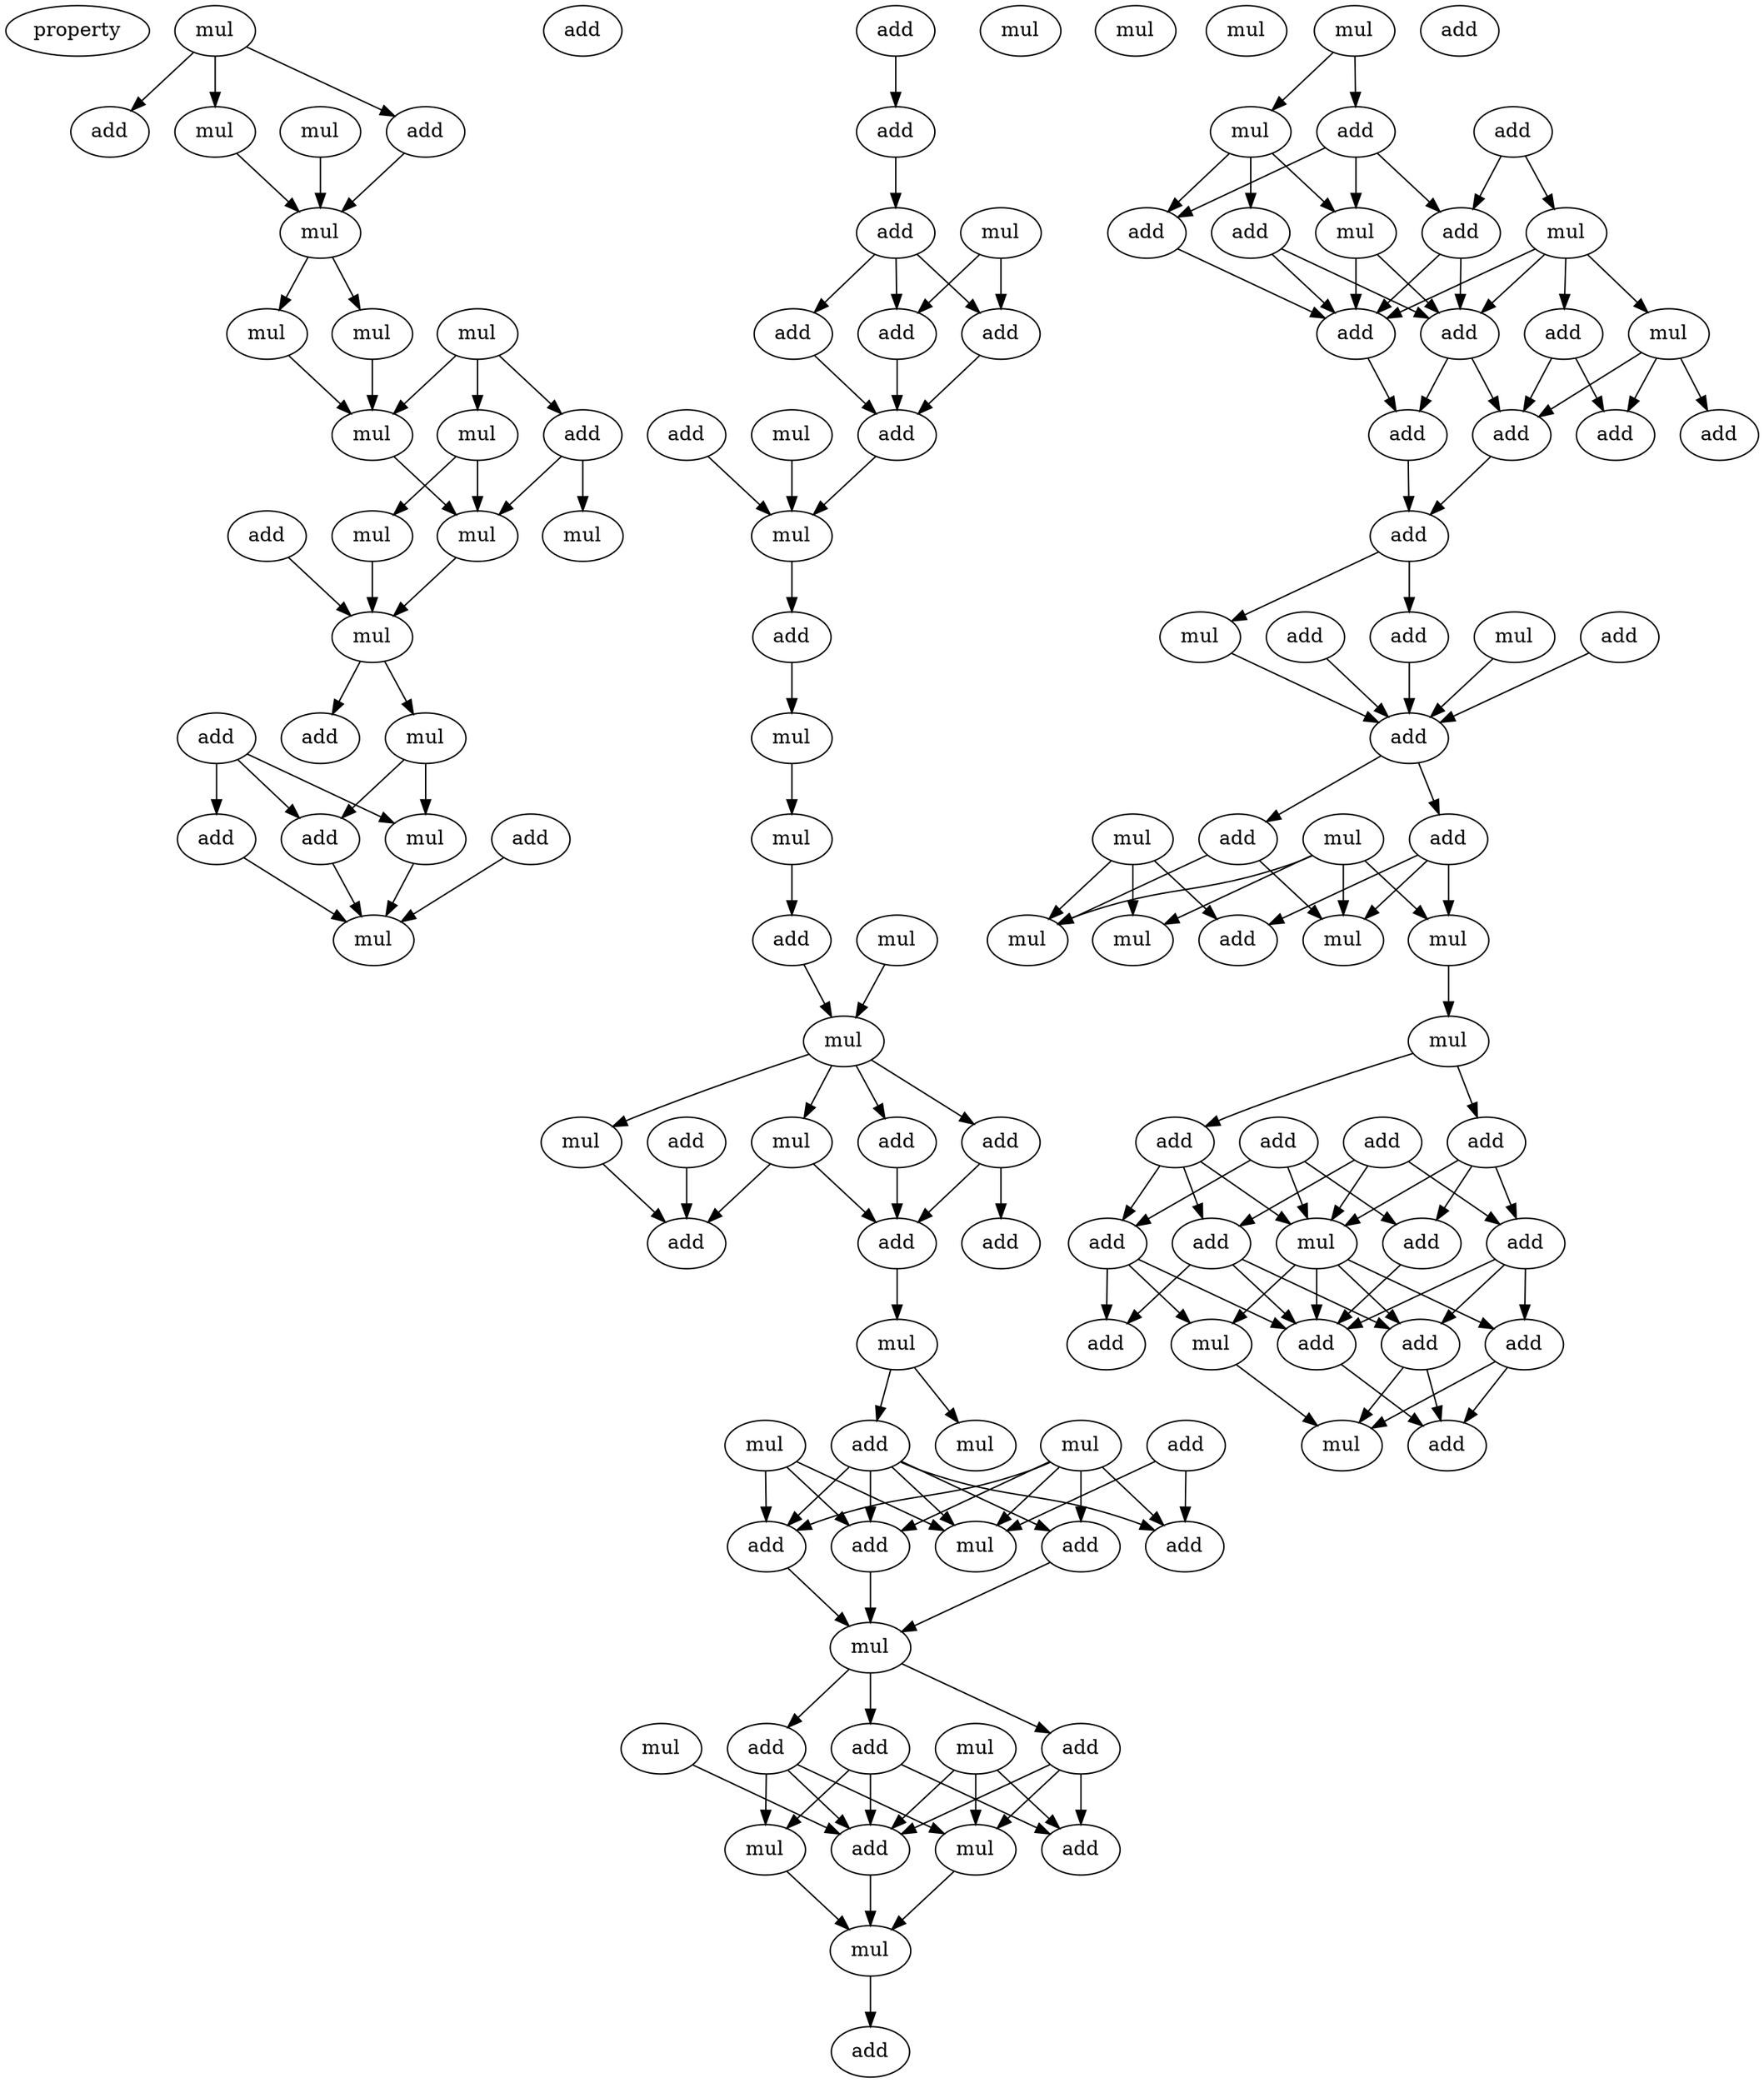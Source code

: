 digraph {
    node [fontcolor=black]
    property [mul=2,lf=1.5]
    0 [ label = mul ];
    1 [ label = add ];
    2 [ label = add ];
    3 [ label = mul ];
    4 [ label = mul ];
    5 [ label = mul ];
    6 [ label = mul ];
    7 [ label = mul ];
    8 [ label = mul ];
    9 [ label = mul ];
    10 [ label = add ];
    11 [ label = mul ];
    12 [ label = mul ];
    13 [ label = mul ];
    14 [ label = add ];
    15 [ label = mul ];
    16 [ label = mul ];
    17 [ label = mul ];
    18 [ label = add ];
    19 [ label = add ];
    20 [ label = add ];
    21 [ label = add ];
    22 [ label = mul ];
    23 [ label = add ];
    24 [ label = add ];
    25 [ label = mul ];
    26 [ label = add ];
    27 [ label = add ];
    28 [ label = mul ];
    29 [ label = add ];
    30 [ label = mul ];
    31 [ label = add ];
    32 [ label = add ];
    33 [ label = add ];
    34 [ label = add ];
    35 [ label = mul ];
    36 [ label = add ];
    37 [ label = mul ];
    38 [ label = add ];
    39 [ label = mul ];
    40 [ label = mul ];
    41 [ label = mul ];
    42 [ label = mul ];
    43 [ label = add ];
    44 [ label = mul ];
    45 [ label = mul ];
    46 [ label = mul ];
    47 [ label = add ];
    48 [ label = add ];
    49 [ label = add ];
    50 [ label = mul ];
    51 [ label = add ];
    52 [ label = add ];
    53 [ label = add ];
    54 [ label = mul ];
    55 [ label = add ];
    56 [ label = mul ];
    57 [ label = add ];
    58 [ label = mul ];
    59 [ label = mul ];
    60 [ label = add ];
    61 [ label = mul ];
    62 [ label = add ];
    63 [ label = add ];
    64 [ label = add ];
    65 [ label = mul ];
    66 [ label = add ];
    67 [ label = add ];
    68 [ label = add ];
    69 [ label = mul ];
    70 [ label = mul ];
    71 [ label = add ];
    72 [ label = mul ];
    73 [ label = mul ];
    74 [ label = add ];
    75 [ label = mul ];
    76 [ label = add ];
    77 [ label = mul ];
    78 [ label = mul ];
    79 [ label = add ];
    80 [ label = add ];
    81 [ label = add ];
    82 [ label = add ];
    83 [ label = mul ];
    84 [ label = add ];
    85 [ label = mul ];
    86 [ label = add ];
    87 [ label = add ];
    88 [ label = add ];
    89 [ label = mul ];
    90 [ label = add ];
    91 [ label = add ];
    92 [ label = add ];
    93 [ label = add ];
    94 [ label = add ];
    95 [ label = add ];
    96 [ label = add ];
    97 [ label = add ];
    98 [ label = mul ];
    99 [ label = mul ];
    100 [ label = add ];
    101 [ label = add ];
    102 [ label = add ];
    103 [ label = mul ];
    104 [ label = add ];
    105 [ label = mul ];
    106 [ label = mul ];
    107 [ label = mul ];
    108 [ label = add ];
    109 [ label = mul ];
    110 [ label = mul ];
    111 [ label = mul ];
    112 [ label = add ];
    113 [ label = add ];
    114 [ label = add ];
    115 [ label = add ];
    116 [ label = add ];
    117 [ label = mul ];
    118 [ label = add ];
    119 [ label = add ];
    120 [ label = add ];
    121 [ label = mul ];
    122 [ label = add ];
    123 [ label = add ];
    124 [ label = add ];
    125 [ label = add ];
    126 [ label = add ];
    127 [ label = mul ];
    0 -> 1 [ name = 0 ];
    0 -> 2 [ name = 1 ];
    0 -> 4 [ name = 2 ];
    1 -> 5 [ name = 3 ];
    3 -> 5 [ name = 4 ];
    4 -> 5 [ name = 5 ];
    5 -> 6 [ name = 6 ];
    5 -> 8 [ name = 7 ];
    6 -> 9 [ name = 8 ];
    7 -> 9 [ name = 9 ];
    7 -> 10 [ name = 10 ];
    7 -> 11 [ name = 11 ];
    8 -> 9 [ name = 12 ];
    9 -> 13 [ name = 13 ];
    10 -> 12 [ name = 14 ];
    10 -> 13 [ name = 15 ];
    11 -> 13 [ name = 16 ];
    11 -> 15 [ name = 17 ];
    13 -> 16 [ name = 18 ];
    14 -> 16 [ name = 19 ];
    15 -> 16 [ name = 20 ];
    16 -> 17 [ name = 21 ];
    16 -> 18 [ name = 22 ];
    17 -> 22 [ name = 23 ];
    17 -> 23 [ name = 24 ];
    19 -> 20 [ name = 25 ];
    19 -> 22 [ name = 26 ];
    19 -> 23 [ name = 27 ];
    20 -> 25 [ name = 28 ];
    22 -> 25 [ name = 29 ];
    23 -> 25 [ name = 30 ];
    24 -> 25 [ name = 31 ];
    26 -> 27 [ name = 32 ];
    27 -> 29 [ name = 33 ];
    28 -> 32 [ name = 34 ];
    28 -> 33 [ name = 35 ];
    29 -> 31 [ name = 36 ];
    29 -> 32 [ name = 37 ];
    29 -> 33 [ name = 38 ];
    31 -> 36 [ name = 39 ];
    32 -> 36 [ name = 40 ];
    33 -> 36 [ name = 41 ];
    34 -> 37 [ name = 42 ];
    35 -> 37 [ name = 43 ];
    36 -> 37 [ name = 44 ];
    37 -> 38 [ name = 45 ];
    38 -> 39 [ name = 46 ];
    39 -> 42 [ name = 47 ];
    42 -> 43 [ name = 48 ];
    43 -> 45 [ name = 49 ];
    44 -> 45 [ name = 50 ];
    45 -> 46 [ name = 51 ];
    45 -> 48 [ name = 52 ];
    45 -> 49 [ name = 53 ];
    45 -> 50 [ name = 54 ];
    46 -> 51 [ name = 55 ];
    46 -> 53 [ name = 56 ];
    47 -> 51 [ name = 57 ];
    48 -> 53 [ name = 58 ];
    49 -> 52 [ name = 59 ];
    49 -> 53 [ name = 60 ];
    50 -> 51 [ name = 61 ];
    53 -> 54 [ name = 62 ];
    54 -> 56 [ name = 63 ];
    54 -> 57 [ name = 64 ];
    55 -> 61 [ name = 65 ];
    55 -> 62 [ name = 66 ];
    57 -> 60 [ name = 67 ];
    57 -> 61 [ name = 68 ];
    57 -> 62 [ name = 69 ];
    57 -> 63 [ name = 70 ];
    57 -> 64 [ name = 71 ];
    58 -> 60 [ name = 72 ];
    58 -> 61 [ name = 73 ];
    58 -> 63 [ name = 74 ];
    59 -> 60 [ name = 75 ];
    59 -> 61 [ name = 76 ];
    59 -> 62 [ name = 77 ];
    59 -> 63 [ name = 78 ];
    59 -> 64 [ name = 79 ];
    60 -> 65 [ name = 80 ];
    63 -> 65 [ name = 81 ];
    64 -> 65 [ name = 82 ];
    65 -> 66 [ name = 83 ];
    65 -> 67 [ name = 84 ];
    65 -> 68 [ name = 85 ];
    66 -> 72 [ name = 86 ];
    66 -> 73 [ name = 87 ];
    66 -> 74 [ name = 88 ];
    67 -> 71 [ name = 89 ];
    67 -> 72 [ name = 90 ];
    67 -> 74 [ name = 91 ];
    68 -> 71 [ name = 92 ];
    68 -> 73 [ name = 93 ];
    68 -> 74 [ name = 94 ];
    69 -> 71 [ name = 95 ];
    69 -> 72 [ name = 96 ];
    69 -> 74 [ name = 97 ];
    70 -> 74 [ name = 98 ];
    72 -> 75 [ name = 99 ];
    73 -> 75 [ name = 100 ];
    74 -> 75 [ name = 101 ];
    75 -> 76 [ name = 102 ];
    77 -> 78 [ name = 103 ];
    77 -> 79 [ name = 104 ];
    78 -> 81 [ name = 105 ];
    78 -> 83 [ name = 106 ];
    78 -> 84 [ name = 107 ];
    79 -> 82 [ name = 108 ];
    79 -> 83 [ name = 109 ];
    79 -> 84 [ name = 110 ];
    80 -> 82 [ name = 111 ];
    80 -> 85 [ name = 112 ];
    81 -> 86 [ name = 113 ];
    81 -> 87 [ name = 114 ];
    82 -> 86 [ name = 115 ];
    82 -> 87 [ name = 116 ];
    83 -> 86 [ name = 117 ];
    83 -> 87 [ name = 118 ];
    84 -> 86 [ name = 119 ];
    85 -> 86 [ name = 120 ];
    85 -> 87 [ name = 121 ];
    85 -> 88 [ name = 122 ];
    85 -> 89 [ name = 123 ];
    86 -> 93 [ name = 124 ];
    87 -> 92 [ name = 125 ];
    87 -> 93 [ name = 126 ];
    88 -> 92 [ name = 127 ];
    88 -> 94 [ name = 128 ];
    89 -> 91 [ name = 129 ];
    89 -> 92 [ name = 130 ];
    89 -> 94 [ name = 131 ];
    92 -> 95 [ name = 132 ];
    93 -> 95 [ name = 133 ];
    95 -> 96 [ name = 134 ];
    95 -> 98 [ name = 135 ];
    96 -> 101 [ name = 136 ];
    97 -> 101 [ name = 137 ];
    98 -> 101 [ name = 138 ];
    99 -> 101 [ name = 139 ];
    100 -> 101 [ name = 140 ];
    101 -> 102 [ name = 141 ];
    101 -> 104 [ name = 142 ];
    102 -> 107 [ name = 143 ];
    102 -> 110 [ name = 144 ];
    103 -> 106 [ name = 145 ];
    103 -> 107 [ name = 146 ];
    103 -> 108 [ name = 147 ];
    104 -> 108 [ name = 148 ];
    104 -> 109 [ name = 149 ];
    104 -> 110 [ name = 150 ];
    105 -> 106 [ name = 151 ];
    105 -> 107 [ name = 152 ];
    105 -> 109 [ name = 153 ];
    105 -> 110 [ name = 154 ];
    109 -> 111 [ name = 155 ];
    111 -> 112 [ name = 156 ];
    111 -> 113 [ name = 157 ];
    112 -> 117 [ name = 158 ];
    112 -> 118 [ name = 159 ];
    112 -> 120 [ name = 160 ];
    113 -> 116 [ name = 161 ];
    113 -> 117 [ name = 162 ];
    113 -> 119 [ name = 163 ];
    114 -> 117 [ name = 164 ];
    114 -> 119 [ name = 165 ];
    114 -> 120 [ name = 166 ];
    115 -> 116 [ name = 167 ];
    115 -> 117 [ name = 168 ];
    115 -> 118 [ name = 169 ];
    116 -> 122 [ name = 170 ];
    116 -> 124 [ name = 171 ];
    116 -> 125 [ name = 172 ];
    117 -> 121 [ name = 173 ];
    117 -> 122 [ name = 174 ];
    117 -> 124 [ name = 175 ];
    117 -> 125 [ name = 176 ];
    118 -> 122 [ name = 177 ];
    118 -> 123 [ name = 178 ];
    118 -> 124 [ name = 179 ];
    119 -> 124 [ name = 180 ];
    120 -> 121 [ name = 181 ];
    120 -> 123 [ name = 182 ];
    120 -> 124 [ name = 183 ];
    121 -> 127 [ name = 184 ];
    122 -> 126 [ name = 185 ];
    122 -> 127 [ name = 186 ];
    124 -> 126 [ name = 187 ];
    125 -> 126 [ name = 188 ];
    125 -> 127 [ name = 189 ];
}
